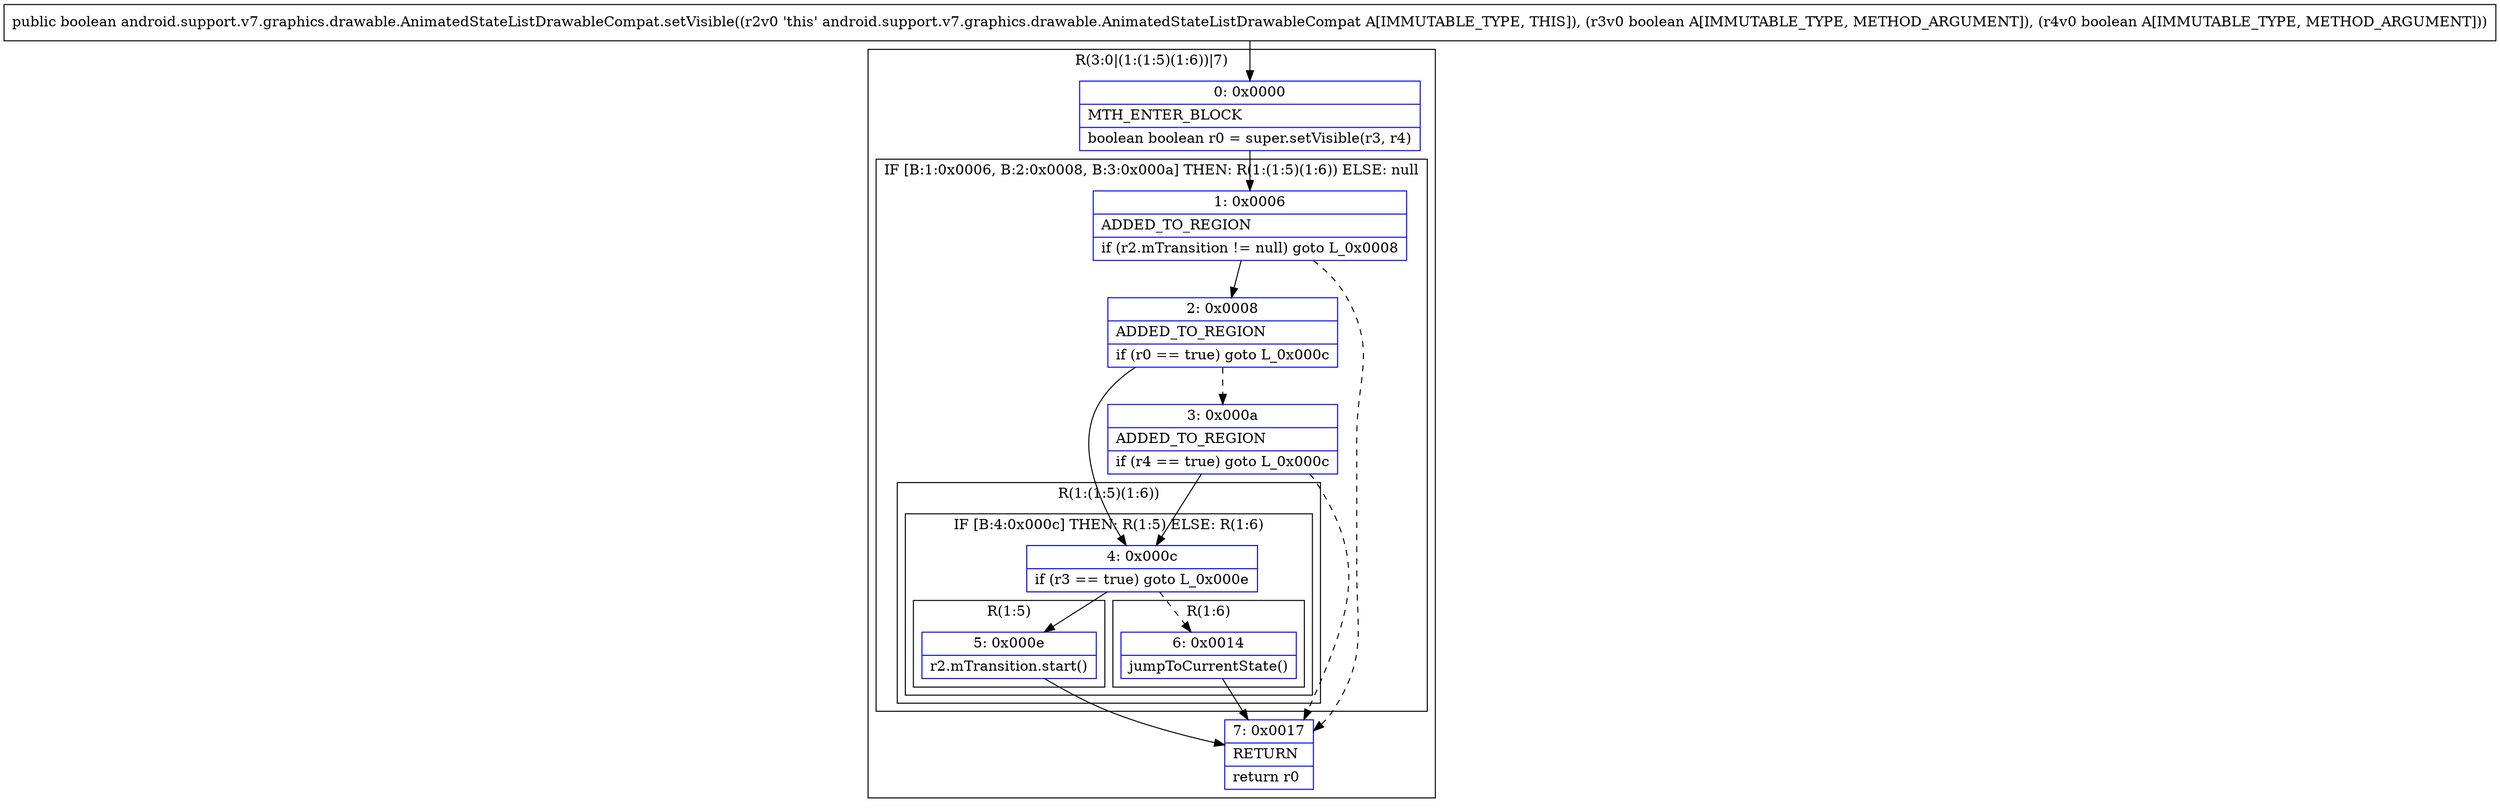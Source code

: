 digraph "CFG forandroid.support.v7.graphics.drawable.AnimatedStateListDrawableCompat.setVisible(ZZ)Z" {
subgraph cluster_Region_754578631 {
label = "R(3:0|(1:(1:5)(1:6))|7)";
node [shape=record,color=blue];
Node_0 [shape=record,label="{0\:\ 0x0000|MTH_ENTER_BLOCK\l|boolean boolean r0 = super.setVisible(r3, r4)\l}"];
subgraph cluster_IfRegion_1608823369 {
label = "IF [B:1:0x0006, B:2:0x0008, B:3:0x000a] THEN: R(1:(1:5)(1:6)) ELSE: null";
node [shape=record,color=blue];
Node_1 [shape=record,label="{1\:\ 0x0006|ADDED_TO_REGION\l|if (r2.mTransition != null) goto L_0x0008\l}"];
Node_2 [shape=record,label="{2\:\ 0x0008|ADDED_TO_REGION\l|if (r0 == true) goto L_0x000c\l}"];
Node_3 [shape=record,label="{3\:\ 0x000a|ADDED_TO_REGION\l|if (r4 == true) goto L_0x000c\l}"];
subgraph cluster_Region_415366635 {
label = "R(1:(1:5)(1:6))";
node [shape=record,color=blue];
subgraph cluster_IfRegion_1506432072 {
label = "IF [B:4:0x000c] THEN: R(1:5) ELSE: R(1:6)";
node [shape=record,color=blue];
Node_4 [shape=record,label="{4\:\ 0x000c|if (r3 == true) goto L_0x000e\l}"];
subgraph cluster_Region_1209930114 {
label = "R(1:5)";
node [shape=record,color=blue];
Node_5 [shape=record,label="{5\:\ 0x000e|r2.mTransition.start()\l}"];
}
subgraph cluster_Region_677706801 {
label = "R(1:6)";
node [shape=record,color=blue];
Node_6 [shape=record,label="{6\:\ 0x0014|jumpToCurrentState()\l}"];
}
}
}
}
Node_7 [shape=record,label="{7\:\ 0x0017|RETURN\l|return r0\l}"];
}
MethodNode[shape=record,label="{public boolean android.support.v7.graphics.drawable.AnimatedStateListDrawableCompat.setVisible((r2v0 'this' android.support.v7.graphics.drawable.AnimatedStateListDrawableCompat A[IMMUTABLE_TYPE, THIS]), (r3v0 boolean A[IMMUTABLE_TYPE, METHOD_ARGUMENT]), (r4v0 boolean A[IMMUTABLE_TYPE, METHOD_ARGUMENT])) }"];
MethodNode -> Node_0;
Node_0 -> Node_1;
Node_1 -> Node_2;
Node_1 -> Node_7[style=dashed];
Node_2 -> Node_3[style=dashed];
Node_2 -> Node_4;
Node_3 -> Node_4;
Node_3 -> Node_7[style=dashed];
Node_4 -> Node_5;
Node_4 -> Node_6[style=dashed];
Node_5 -> Node_7;
Node_6 -> Node_7;
}

